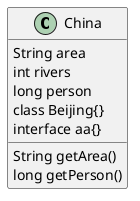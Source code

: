 @startuml
Class China {
    String area
    int rivers
    long person
    class Beijing{}
    interface aa{}

    String getArea()
    long getPerson()
}

@enduml

